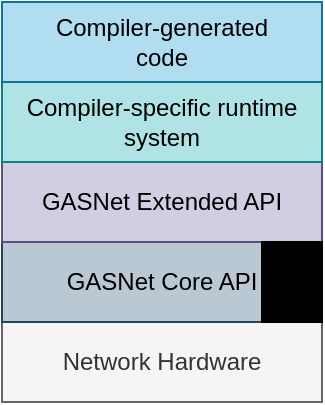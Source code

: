 <mxfile version="26.0.16">
  <diagram name="Page-1" id="Bsjygk1JdpfdkpVYr2JT">
    <mxGraphModel dx="735" dy="445" grid="1" gridSize="10" guides="1" tooltips="1" connect="1" arrows="1" fold="1" page="1" pageScale="1" pageWidth="827" pageHeight="1169" math="0" shadow="0">
      <root>
        <mxCell id="0" />
        <mxCell id="1" parent="0" />
        <mxCell id="98FW01_WSfZCX9Y-1_r1-1" value="" style="rounded=0;whiteSpace=wrap;html=1;" vertex="1" parent="1">
          <mxGeometry x="320" y="40" width="160" height="200" as="geometry" />
        </mxCell>
        <mxCell id="98FW01_WSfZCX9Y-1_r1-2" value="Network Hardware" style="rounded=0;whiteSpace=wrap;html=1;fillColor=#f5f5f5;fontColor=#333333;strokeColor=#666666;" vertex="1" parent="1">
          <mxGeometry x="320" y="200" width="160" height="40" as="geometry" />
        </mxCell>
        <mxCell id="98FW01_WSfZCX9Y-1_r1-3" value="GASNet Core API" style="rounded=0;whiteSpace=wrap;html=1;fillColor=#bac8d3;strokeColor=#23445d;" vertex="1" parent="1">
          <mxGeometry x="320" y="160" width="160" height="40" as="geometry" />
        </mxCell>
        <mxCell id="98FW01_WSfZCX9Y-1_r1-4" value="GASNet Extended API" style="rounded=0;whiteSpace=wrap;html=1;fillColor=#d0cee2;strokeColor=#56517e;" vertex="1" parent="1">
          <mxGeometry x="320" y="120" width="160" height="40" as="geometry" />
        </mxCell>
        <mxCell id="98FW01_WSfZCX9Y-1_r1-5" value="Compiler-specific runtime&lt;div&gt;system&lt;/div&gt;" style="rounded=0;whiteSpace=wrap;html=1;fillColor=#b0e3e6;strokeColor=#0e8088;" vertex="1" parent="1">
          <mxGeometry x="320" y="80" width="160" height="40" as="geometry" />
        </mxCell>
        <mxCell id="98FW01_WSfZCX9Y-1_r1-6" value="Compiler-generated&lt;div&gt;code&lt;/div&gt;" style="rounded=0;whiteSpace=wrap;html=1;fillColor=#b1ddf0;strokeColor=#10739e;" vertex="1" parent="1">
          <mxGeometry x="320" y="40" width="160" height="40" as="geometry" />
        </mxCell>
        <mxCell id="98FW01_WSfZCX9Y-1_r1-7" value="" style="rounded=0;whiteSpace=wrap;html=1;fillStyle=zigzag-line;fillColor=light-dark(#d0cee2, #ededed);strokeWidth=1;perimeterSpacing=0;" vertex="1" parent="1">
          <mxGeometry x="450" y="160" width="30" height="40" as="geometry" />
        </mxCell>
      </root>
    </mxGraphModel>
  </diagram>
</mxfile>
